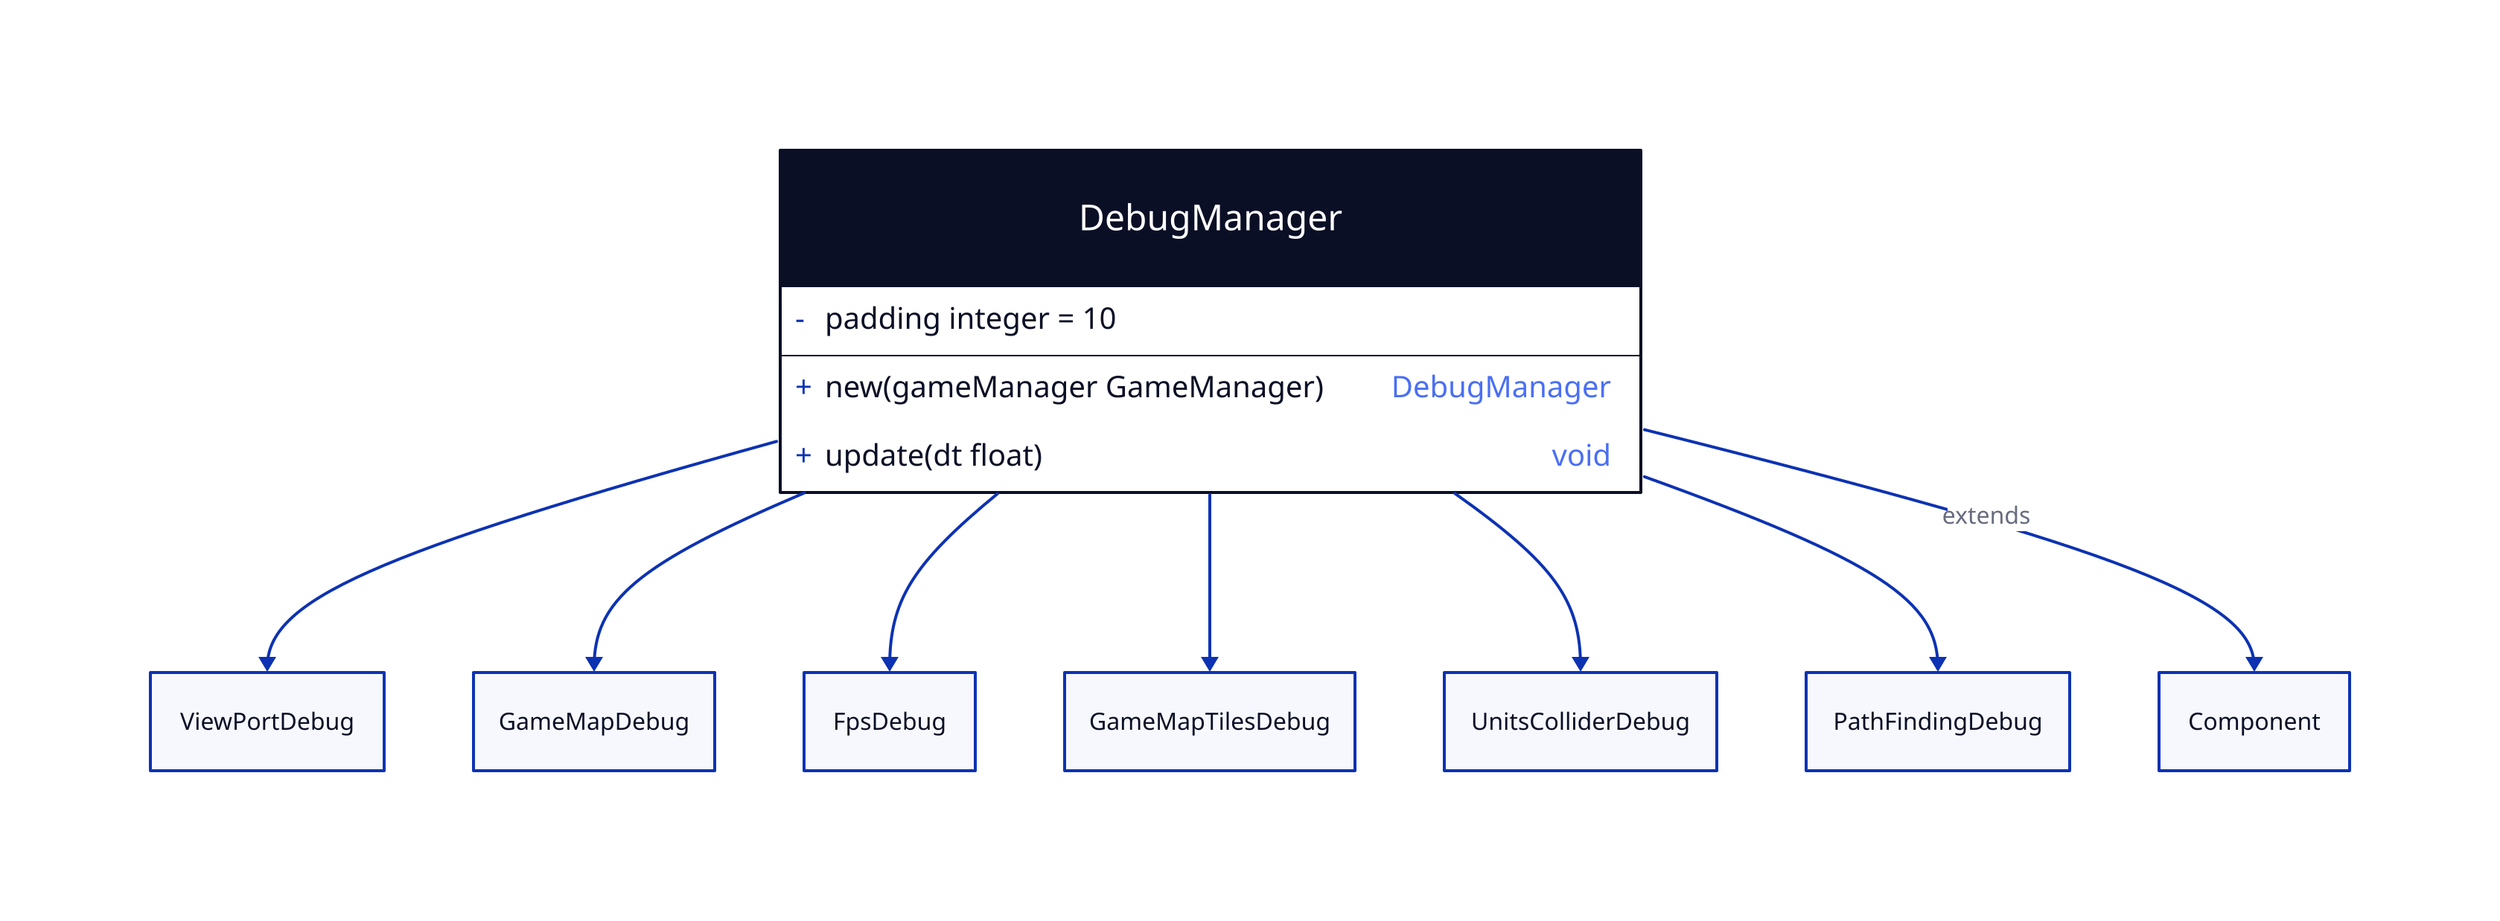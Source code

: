 DebugManager: {
  shape: class

  +new(gameManager GameManager): DebugManager

  -padding integer = 10

  +update(dt float): void
}
DebugManager -> ViewPortDebug
DebugManager -> GameMapDebug
DebugManager -> FpsDebug
DebugManager -> GameMapTilesDebug
DebugManager -> UnitsColliderDebug
DebugManager -> PathFindingDebug
DebugManager -> Component: extends
